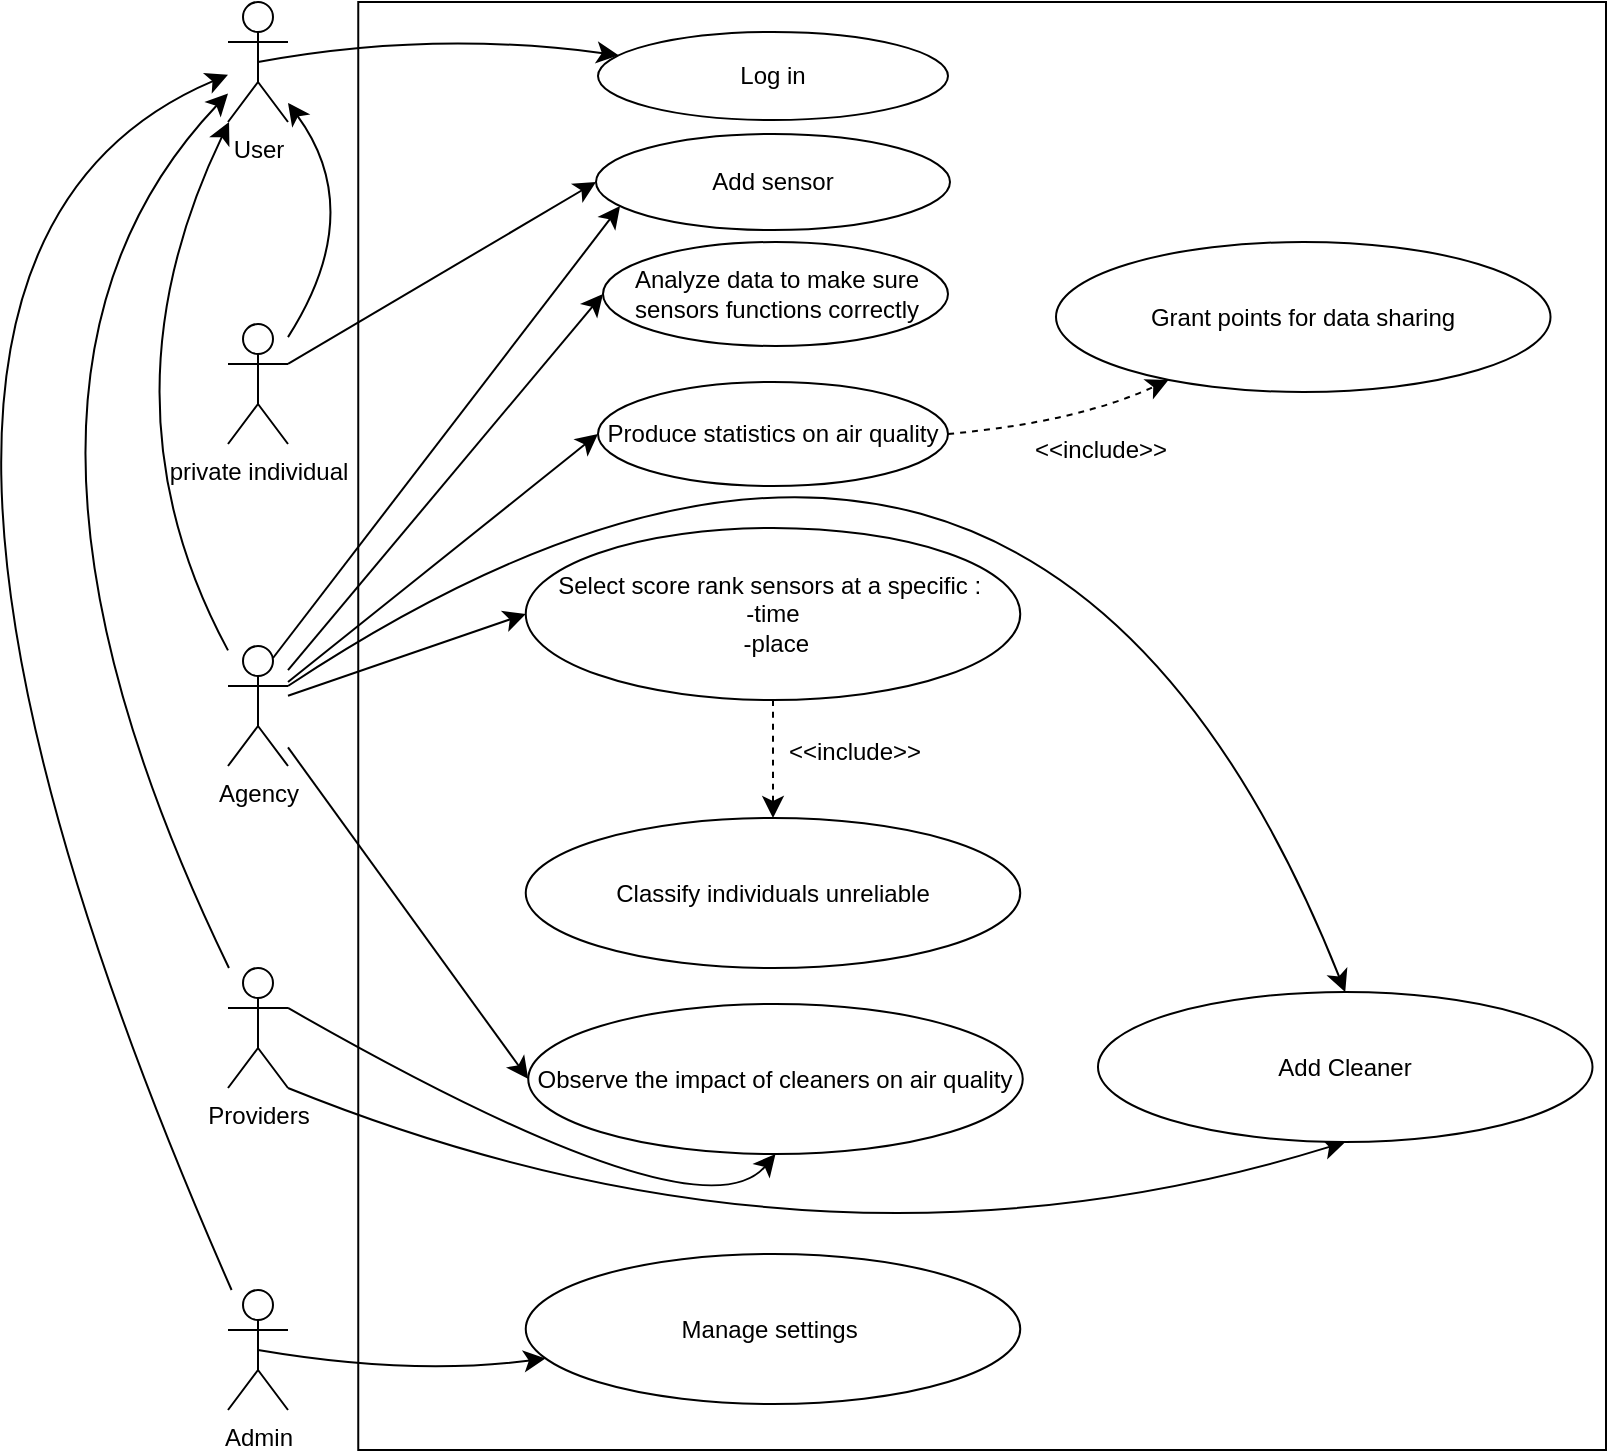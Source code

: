 <mxfile version="24.2.1" type="device">
  <diagram name="Page-1" id="AKeDoq1XJMMahOroyEB8">
    <mxGraphModel dx="1864" dy="1267" grid="0" gridSize="10" guides="1" tooltips="1" connect="1" arrows="1" fold="1" page="0" pageScale="1" pageWidth="827" pageHeight="1169" math="0" shadow="0">
      <root>
        <mxCell id="0" />
        <mxCell id="1" parent="0" />
        <mxCell id="kIap8I_95Ls6VTSSkTCm-1" value="User" style="shape=umlActor;verticalLabelPosition=bottom;verticalAlign=top;html=1;outlineConnect=0;" parent="1" vertex="1">
          <mxGeometry x="21" y="-64" width="30" height="60" as="geometry" />
        </mxCell>
        <mxCell id="kIap8I_95Ls6VTSSkTCm-2" value="" style="rounded=0;whiteSpace=wrap;html=1;" parent="1" vertex="1">
          <mxGeometry x="86.13" y="-64" width="623.87" height="724" as="geometry" />
        </mxCell>
        <mxCell id="kIap8I_95Ls6VTSSkTCm-27" value="" style="edgeStyle=none;curved=1;rounded=0;orthogonalLoop=1;jettySize=auto;html=1;fontSize=12;startSize=8;endSize=8;" parent="1" source="kIap8I_95Ls6VTSSkTCm-3" target="kIap8I_95Ls6VTSSkTCm-1" edge="1">
          <mxGeometry relative="1" as="geometry">
            <Array as="points">
              <mxPoint x="91" y="41" />
            </Array>
          </mxGeometry>
        </mxCell>
        <mxCell id="P78f_-Wmb6Qu9MgQJtnO-29" style="edgeStyle=none;curved=1;rounded=0;orthogonalLoop=1;jettySize=auto;html=1;exitX=1;exitY=0.333;exitDx=0;exitDy=0;exitPerimeter=0;entryX=0;entryY=0.5;entryDx=0;entryDy=0;fontSize=12;startSize=8;endSize=8;" edge="1" parent="1" source="kIap8I_95Ls6VTSSkTCm-3" target="P78f_-Wmb6Qu9MgQJtnO-19">
          <mxGeometry relative="1" as="geometry" />
        </mxCell>
        <mxCell id="kIap8I_95Ls6VTSSkTCm-3" value="private individual&lt;div&gt;&lt;br&gt;&lt;/div&gt;" style="shape=umlActor;verticalLabelPosition=bottom;verticalAlign=top;html=1;outlineConnect=0;" parent="1" vertex="1">
          <mxGeometry x="21" y="97" width="30" height="60" as="geometry" />
        </mxCell>
        <mxCell id="kIap8I_95Ls6VTSSkTCm-28" value="" style="edgeStyle=none;curved=1;rounded=0;orthogonalLoop=1;jettySize=auto;html=1;fontSize=12;startSize=8;endSize=8;" parent="1" source="kIap8I_95Ls6VTSSkTCm-5" target="kIap8I_95Ls6VTSSkTCm-1" edge="1">
          <mxGeometry relative="1" as="geometry">
            <Array as="points">
              <mxPoint x="-46" y="136" />
            </Array>
          </mxGeometry>
        </mxCell>
        <mxCell id="kIap8I_95Ls6VTSSkTCm-42" value="" style="edgeStyle=none;curved=1;rounded=0;orthogonalLoop=1;jettySize=auto;html=1;fontSize=12;startSize=8;endSize=8;entryX=0;entryY=0.5;entryDx=0;entryDy=0;" parent="1" source="kIap8I_95Ls6VTSSkTCm-5" target="kIap8I_95Ls6VTSSkTCm-14" edge="1">
          <mxGeometry relative="1" as="geometry" />
        </mxCell>
        <mxCell id="kIap8I_95Ls6VTSSkTCm-43" value="" style="edgeStyle=none;curved=1;rounded=0;orthogonalLoop=1;jettySize=auto;html=1;fontSize=12;startSize=8;endSize=8;entryX=0;entryY=0.5;entryDx=0;entryDy=0;" parent="1" source="kIap8I_95Ls6VTSSkTCm-5" target="kIap8I_95Ls6VTSSkTCm-13" edge="1">
          <mxGeometry relative="1" as="geometry" />
        </mxCell>
        <mxCell id="kIap8I_95Ls6VTSSkTCm-44" value="" style="edgeStyle=none;curved=1;rounded=0;orthogonalLoop=1;jettySize=auto;html=1;fontSize=12;startSize=8;endSize=8;entryX=0;entryY=0.5;entryDx=0;entryDy=0;" parent="1" source="kIap8I_95Ls6VTSSkTCm-5" target="kIap8I_95Ls6VTSSkTCm-12" edge="1">
          <mxGeometry relative="1" as="geometry" />
        </mxCell>
        <mxCell id="kIap8I_95Ls6VTSSkTCm-45" value="" style="edgeStyle=none;curved=1;rounded=0;orthogonalLoop=1;jettySize=auto;html=1;fontSize=12;startSize=8;endSize=8;entryX=0;entryY=0.5;entryDx=0;entryDy=0;" parent="1" source="kIap8I_95Ls6VTSSkTCm-5" target="kIap8I_95Ls6VTSSkTCm-16" edge="1">
          <mxGeometry relative="1" as="geometry" />
        </mxCell>
        <mxCell id="P78f_-Wmb6Qu9MgQJtnO-25" style="edgeStyle=none;curved=1;rounded=0;orthogonalLoop=1;jettySize=auto;html=1;exitX=1;exitY=0.333;exitDx=0;exitDy=0;exitPerimeter=0;entryX=0.5;entryY=0;entryDx=0;entryDy=0;fontSize=12;startSize=8;endSize=8;" edge="1" parent="1" source="kIap8I_95Ls6VTSSkTCm-5" target="P78f_-Wmb6Qu9MgQJtnO-18">
          <mxGeometry relative="1" as="geometry">
            <Array as="points">
              <mxPoint x="421" y="33" />
            </Array>
          </mxGeometry>
        </mxCell>
        <mxCell id="kIap8I_95Ls6VTSSkTCm-5" value="Agency" style="shape=umlActor;verticalLabelPosition=bottom;verticalAlign=top;html=1;outlineConnect=0;" parent="1" vertex="1">
          <mxGeometry x="21" y="258" width="30" height="60" as="geometry" />
        </mxCell>
        <mxCell id="kIap8I_95Ls6VTSSkTCm-30" value="" style="edgeStyle=none;curved=1;rounded=0;orthogonalLoop=1;jettySize=auto;html=1;fontSize=12;startSize=8;endSize=8;" parent="1" source="kIap8I_95Ls6VTSSkTCm-6" target="kIap8I_95Ls6VTSSkTCm-1" edge="1">
          <mxGeometry relative="1" as="geometry">
            <Array as="points">
              <mxPoint x="-119" y="129" />
            </Array>
          </mxGeometry>
        </mxCell>
        <mxCell id="P78f_-Wmb6Qu9MgQJtnO-26" style="edgeStyle=none;curved=1;rounded=0;orthogonalLoop=1;jettySize=auto;html=1;exitX=1;exitY=1;exitDx=0;exitDy=0;exitPerimeter=0;entryX=0.5;entryY=1;entryDx=0;entryDy=0;fontSize=12;startSize=8;endSize=8;" edge="1" parent="1" source="kIap8I_95Ls6VTSSkTCm-6" target="P78f_-Wmb6Qu9MgQJtnO-18">
          <mxGeometry relative="1" as="geometry">
            <Array as="points">
              <mxPoint x="318" y="587" />
            </Array>
          </mxGeometry>
        </mxCell>
        <mxCell id="P78f_-Wmb6Qu9MgQJtnO-28" style="edgeStyle=none;curved=1;rounded=0;orthogonalLoop=1;jettySize=auto;html=1;exitX=1;exitY=0.333;exitDx=0;exitDy=0;exitPerimeter=0;entryX=0.5;entryY=1;entryDx=0;entryDy=0;fontSize=12;startSize=8;endSize=8;" edge="1" parent="1" source="kIap8I_95Ls6VTSSkTCm-6" target="kIap8I_95Ls6VTSSkTCm-16">
          <mxGeometry relative="1" as="geometry">
            <Array as="points">
              <mxPoint x="257" y="557" />
            </Array>
          </mxGeometry>
        </mxCell>
        <mxCell id="kIap8I_95Ls6VTSSkTCm-6" value="&lt;div&gt;Providers&lt;/div&gt;" style="shape=umlActor;verticalLabelPosition=bottom;verticalAlign=top;html=1;outlineConnect=0;" parent="1" vertex="1">
          <mxGeometry x="21" y="419" width="30" height="60" as="geometry" />
        </mxCell>
        <mxCell id="kIap8I_95Ls6VTSSkTCm-24" style="edgeStyle=none;curved=1;rounded=0;orthogonalLoop=1;jettySize=auto;html=1;exitX=0.5;exitY=0.5;exitDx=0;exitDy=0;exitPerimeter=0;fontSize=12;startSize=8;endSize=8;" parent="1" source="kIap8I_95Ls6VTSSkTCm-7" target="kIap8I_95Ls6VTSSkTCm-19" edge="1">
          <mxGeometry relative="1" as="geometry">
            <Array as="points">
              <mxPoint x="112" y="623" />
            </Array>
          </mxGeometry>
        </mxCell>
        <mxCell id="kIap8I_95Ls6VTSSkTCm-29" value="" style="edgeStyle=none;curved=1;rounded=0;orthogonalLoop=1;jettySize=auto;html=1;fontSize=12;startSize=8;endSize=8;" parent="1" source="kIap8I_95Ls6VTSSkTCm-7" target="kIap8I_95Ls6VTSSkTCm-1" edge="1">
          <mxGeometry relative="1" as="geometry">
            <mxPoint x="-11" y="419" as="targetPoint" />
            <Array as="points">
              <mxPoint x="-203" y="67" />
            </Array>
          </mxGeometry>
        </mxCell>
        <mxCell id="kIap8I_95Ls6VTSSkTCm-7" value="Admin" style="shape=umlActor;verticalLabelPosition=bottom;verticalAlign=top;html=1;outlineConnect=0;" parent="1" vertex="1">
          <mxGeometry x="21" y="580" width="30" height="60" as="geometry" />
        </mxCell>
        <mxCell id="kIap8I_95Ls6VTSSkTCm-11" value="Log in" style="ellipse;whiteSpace=wrap;html=1;" parent="1" vertex="1">
          <mxGeometry x="206" y="-49" width="175" height="44" as="geometry" />
        </mxCell>
        <mxCell id="kIap8I_95Ls6VTSSkTCm-12" value="Analyze data to make sure sensors functions correctly" style="ellipse;whiteSpace=wrap;html=1;" parent="1" vertex="1">
          <mxGeometry x="208.5" y="56" width="172.5" height="52" as="geometry" />
        </mxCell>
        <mxCell id="P78f_-Wmb6Qu9MgQJtnO-9" value="&amp;lt;&amp;lt;include&amp;gt;&amp;gt;" style="edgeStyle=none;curved=1;rounded=0;orthogonalLoop=1;jettySize=auto;html=1;exitX=1;exitY=0.5;exitDx=0;exitDy=0;fontSize=12;startSize=8;endSize=8;&#xa;endArrow=none;dashed=1;html=1;rounded=0;fontSize=12;startSize=8;endSize=8;curved=1;" edge="1" parent="1" source="kIap8I_95Ls6VTSSkTCm-13" target="kIap8I_95Ls6VTSSkTCm-17">
          <mxGeometry x="0.213" y="-16" relative="1" as="geometry">
            <Array as="points">
              <mxPoint x="446" y="146" />
            </Array>
            <mxPoint y="1" as="offset" />
          </mxGeometry>
        </mxCell>
        <mxCell id="kIap8I_95Ls6VTSSkTCm-13" value="Produce statistics on air quality" style="ellipse;whiteSpace=wrap;html=1;" parent="1" vertex="1">
          <mxGeometry x="206" y="126" width="175" height="52" as="geometry" />
        </mxCell>
        <mxCell id="P78f_-Wmb6Qu9MgQJtnO-14" style="edgeStyle=none;curved=1;rounded=0;orthogonalLoop=1;jettySize=auto;html=1;exitX=0.5;exitY=1;exitDx=0;exitDy=0;entryX=0.5;entryY=0;entryDx=0;entryDy=0;fontSize=12;startSize=8;endSize=8;&#xa;endArrow=none;dashed=1;html=1;rounded=0;fontSize=12;startSize=8;endSize=8;curved=1;" edge="1" parent="1" source="kIap8I_95Ls6VTSSkTCm-14" target="kIap8I_95Ls6VTSSkTCm-18">
          <mxGeometry relative="1" as="geometry" />
        </mxCell>
        <mxCell id="P78f_-Wmb6Qu9MgQJtnO-17" value="&amp;lt;&amp;lt;include&amp;gt;&amp;gt;" style="edgeLabel;html=1;align=center;verticalAlign=middle;resizable=0;points=[];fontSize=12;" vertex="1" connectable="0" parent="P78f_-Wmb6Qu9MgQJtnO-14">
          <mxGeometry x="0.085" y="-1" relative="1" as="geometry">
            <mxPoint x="41" y="-6" as="offset" />
          </mxGeometry>
        </mxCell>
        <mxCell id="kIap8I_95Ls6VTSSkTCm-14" value="Select score rank sensors at a specific :&amp;nbsp;&lt;div&gt;-time&lt;div&gt;&amp;nbsp;-place&lt;/div&gt;&lt;/div&gt;" style="ellipse;whiteSpace=wrap;html=1;" parent="1" vertex="1">
          <mxGeometry x="169.875" y="199" width="247.25" height="86" as="geometry" />
        </mxCell>
        <mxCell id="kIap8I_95Ls6VTSSkTCm-16" value="Observe the impact of cleaners on air qualit&lt;span style=&quot;white-space: pre;&quot;&gt;y&lt;/span&gt;" style="ellipse;whiteSpace=wrap;html=1;" parent="1" vertex="1">
          <mxGeometry x="171.125" y="437" width="247.25" height="75" as="geometry" />
        </mxCell>
        <mxCell id="kIap8I_95Ls6VTSSkTCm-17" value="Grant points for data sharing" style="ellipse;whiteSpace=wrap;html=1;" parent="1" vertex="1">
          <mxGeometry x="435.005" y="56" width="247.25" height="75" as="geometry" />
        </mxCell>
        <mxCell id="kIap8I_95Ls6VTSSkTCm-18" value="Classify individuals unreliable" style="ellipse;whiteSpace=wrap;html=1;" parent="1" vertex="1">
          <mxGeometry x="169.875" y="344" width="247.25" height="75" as="geometry" />
        </mxCell>
        <mxCell id="kIap8I_95Ls6VTSSkTCm-19" value="Manage settings&amp;nbsp;" style="ellipse;whiteSpace=wrap;html=1;" parent="1" vertex="1">
          <mxGeometry x="169.875" y="562" width="247.25" height="75" as="geometry" />
        </mxCell>
        <mxCell id="kIap8I_95Ls6VTSSkTCm-25" style="edgeStyle=none;curved=1;rounded=0;orthogonalLoop=1;jettySize=auto;html=1;exitX=0.5;exitY=0.5;exitDx=0;exitDy=0;exitPerimeter=0;fontSize=12;startSize=8;endSize=8;" parent="1" source="kIap8I_95Ls6VTSSkTCm-1" target="kIap8I_95Ls6VTSSkTCm-11" edge="1">
          <mxGeometry relative="1" as="geometry">
            <Array as="points">
              <mxPoint x="122" y="-50" />
            </Array>
          </mxGeometry>
        </mxCell>
        <mxCell id="P78f_-Wmb6Qu9MgQJtnO-18" value="Add Cleaner" style="ellipse;whiteSpace=wrap;html=1;" vertex="1" parent="1">
          <mxGeometry x="455.995" y="431" width="247.25" height="75" as="geometry" />
        </mxCell>
        <mxCell id="P78f_-Wmb6Qu9MgQJtnO-19" value="Add sensor" style="ellipse;whiteSpace=wrap;html=1;" vertex="1" parent="1">
          <mxGeometry x="205" y="2" width="177" height="48" as="geometry" />
        </mxCell>
        <mxCell id="P78f_-Wmb6Qu9MgQJtnO-30" style="edgeStyle=none;curved=1;rounded=0;orthogonalLoop=1;jettySize=auto;html=1;exitX=0.75;exitY=0.1;exitDx=0;exitDy=0;exitPerimeter=0;entryX=0.068;entryY=0.75;entryDx=0;entryDy=0;entryPerimeter=0;fontSize=12;startSize=8;endSize=8;" edge="1" parent="1" source="kIap8I_95Ls6VTSSkTCm-5" target="P78f_-Wmb6Qu9MgQJtnO-19">
          <mxGeometry relative="1" as="geometry" />
        </mxCell>
      </root>
    </mxGraphModel>
  </diagram>
</mxfile>
